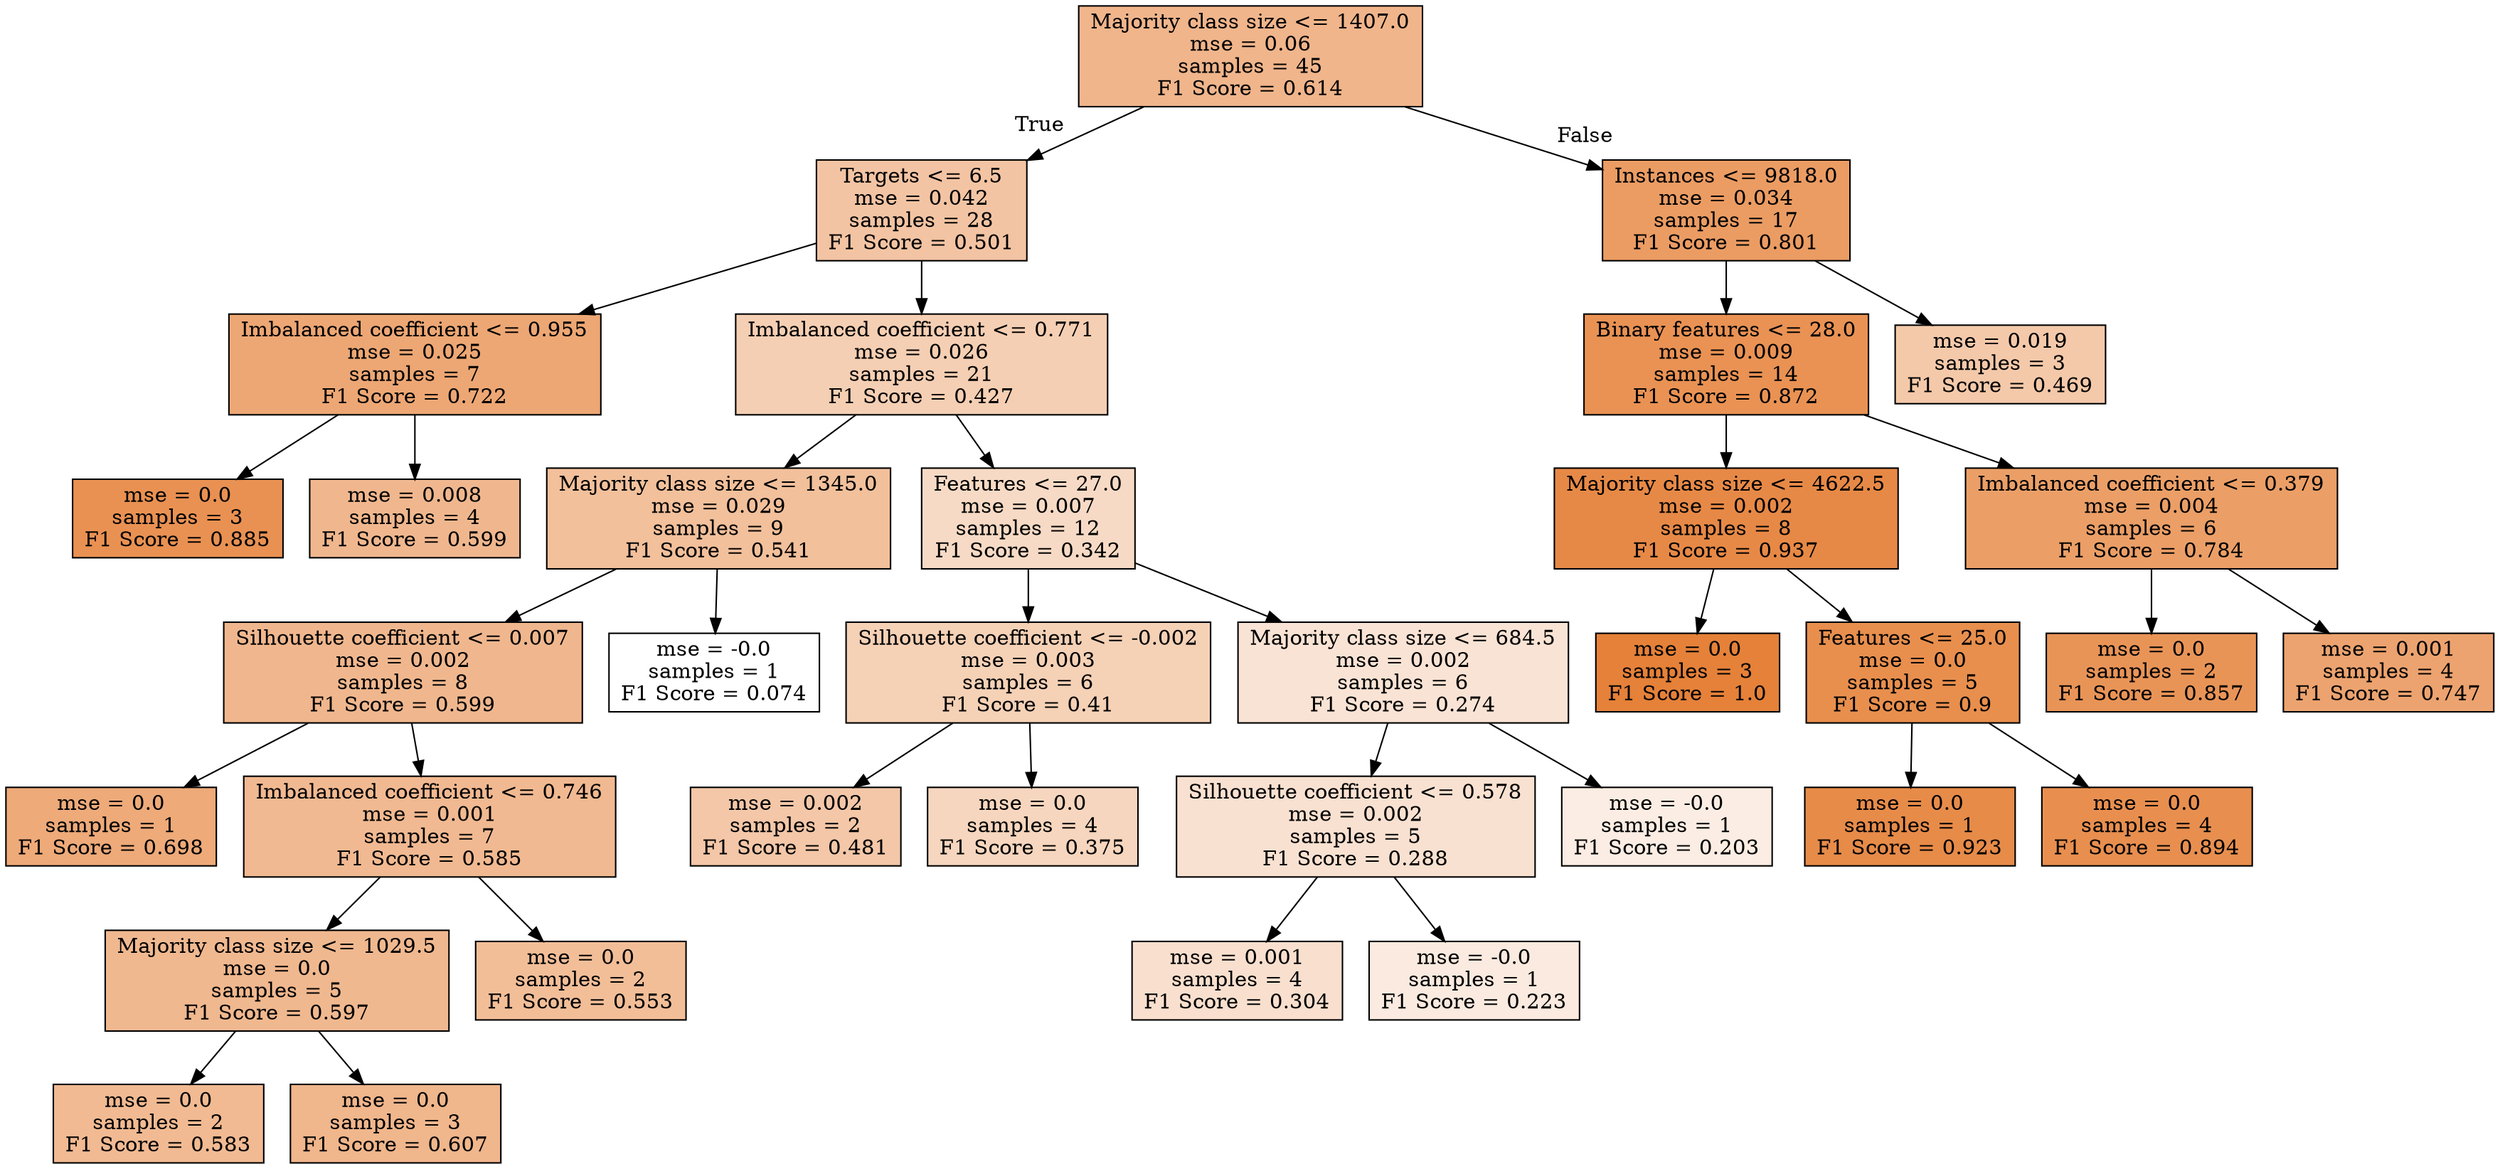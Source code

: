 digraph Tree {
node [shape=box, style="filled", color="black"] ;
0 [label="Majority class size <= 1407.0\nmse = 0.06\nsamples = 45\nF1 Score = 0.614", fillcolor="#e5813995"] ;
1 [label="Targets <= 6.5\nmse = 0.042\nsamples = 28\nF1 Score = 0.501", fillcolor="#e5813976"] ;
0 -> 1 [labeldistance=2.5, labelangle=45, headlabel="True"] ;
2 [label="Imbalanced coefficient <= 0.955\nmse = 0.025\nsamples = 7\nF1 Score = 0.722", fillcolor="#e58139b2"] ;
1 -> 2 ;
3 [label="mse = 0.0\nsamples = 3\nF1 Score = 0.885", fillcolor="#e58139df"] ;
2 -> 3 ;
4 [label="mse = 0.008\nsamples = 4\nF1 Score = 0.599", fillcolor="#e5813991"] ;
2 -> 4 ;
5 [label="Imbalanced coefficient <= 0.771\nmse = 0.026\nsamples = 21\nF1 Score = 0.427", fillcolor="#e5813961"] ;
1 -> 5 ;
6 [label="Majority class size <= 1345.0\nmse = 0.029\nsamples = 9\nF1 Score = 0.541", fillcolor="#e5813980"] ;
5 -> 6 ;
7 [label="Silhouette coefficient <= 0.007\nmse = 0.002\nsamples = 8\nF1 Score = 0.599", fillcolor="#e5813991"] ;
6 -> 7 ;
8 [label="mse = 0.0\nsamples = 1\nF1 Score = 0.698", fillcolor="#e58139ac"] ;
7 -> 8 ;
9 [label="Imbalanced coefficient <= 0.746\nmse = 0.001\nsamples = 7\nF1 Score = 0.585", fillcolor="#e581398d"] ;
7 -> 9 ;
10 [label="Majority class size <= 1029.5\nmse = 0.0\nsamples = 5\nF1 Score = 0.597", fillcolor="#e5813990"] ;
9 -> 10 ;
11 [label="mse = 0.0\nsamples = 2\nF1 Score = 0.583", fillcolor="#e581398c"] ;
10 -> 11 ;
12 [label="mse = 0.0\nsamples = 3\nF1 Score = 0.607", fillcolor="#e5813993"] ;
10 -> 12 ;
13 [label="mse = 0.0\nsamples = 2\nF1 Score = 0.553", fillcolor="#e5813984"] ;
9 -> 13 ;
14 [label="mse = -0.0\nsamples = 1\nF1 Score = 0.074", fillcolor="#e5813900"] ;
6 -> 14 ;
15 [label="Features <= 27.0\nmse = 0.007\nsamples = 12\nF1 Score = 0.342", fillcolor="#e581394a"] ;
5 -> 15 ;
16 [label="Silhouette coefficient <= -0.002\nmse = 0.003\nsamples = 6\nF1 Score = 0.41", fillcolor="#e581395d"] ;
15 -> 16 ;
17 [label="mse = 0.002\nsamples = 2\nF1 Score = 0.481", fillcolor="#e5813970"] ;
16 -> 17 ;
18 [label="mse = 0.0\nsamples = 4\nF1 Score = 0.375", fillcolor="#e5813953"] ;
16 -> 18 ;
19 [label="Majority class size <= 684.5\nmse = 0.002\nsamples = 6\nF1 Score = 0.274", fillcolor="#e5813937"] ;
15 -> 19 ;
20 [label="Silhouette coefficient <= 0.578\nmse = 0.002\nsamples = 5\nF1 Score = 0.288", fillcolor="#e581393b"] ;
19 -> 20 ;
21 [label="mse = 0.001\nsamples = 4\nF1 Score = 0.304", fillcolor="#e581393f"] ;
20 -> 21 ;
22 [label="mse = -0.0\nsamples = 1\nF1 Score = 0.223", fillcolor="#e5813929"] ;
20 -> 22 ;
23 [label="mse = -0.0\nsamples = 1\nF1 Score = 0.203", fillcolor="#e5813923"] ;
19 -> 23 ;
24 [label="Instances <= 9818.0\nmse = 0.034\nsamples = 17\nF1 Score = 0.801", fillcolor="#e58139c8"] ;
0 -> 24 [labeldistance=2.5, labelangle=-45, headlabel="False"] ;
25 [label="Binary features <= 28.0\nmse = 0.009\nsamples = 14\nF1 Score = 0.872", fillcolor="#e58139dc"] ;
24 -> 25 ;
26 [label="Majority class size <= 4622.5\nmse = 0.002\nsamples = 8\nF1 Score = 0.937", fillcolor="#e58139ee"] ;
25 -> 26 ;
27 [label="mse = 0.0\nsamples = 3\nF1 Score = 1.0", fillcolor="#e58139ff"] ;
26 -> 27 ;
28 [label="Features <= 25.0\nmse = 0.0\nsamples = 5\nF1 Score = 0.9", fillcolor="#e58139e3"] ;
26 -> 28 ;
29 [label="mse = 0.0\nsamples = 1\nF1 Score = 0.923", fillcolor="#e58139ea"] ;
28 -> 29 ;
30 [label="mse = 0.0\nsamples = 4\nF1 Score = 0.894", fillcolor="#e58139e2"] ;
28 -> 30 ;
31 [label="Imbalanced coefficient <= 0.379\nmse = 0.004\nsamples = 6\nF1 Score = 0.784", fillcolor="#e58139c3"] ;
25 -> 31 ;
32 [label="mse = 0.0\nsamples = 2\nF1 Score = 0.857", fillcolor="#e58139d8"] ;
31 -> 32 ;
33 [label="mse = 0.001\nsamples = 4\nF1 Score = 0.747", fillcolor="#e58139b9"] ;
31 -> 33 ;
34 [label="mse = 0.019\nsamples = 3\nF1 Score = 0.469", fillcolor="#e581396d"] ;
24 -> 34 ;
}